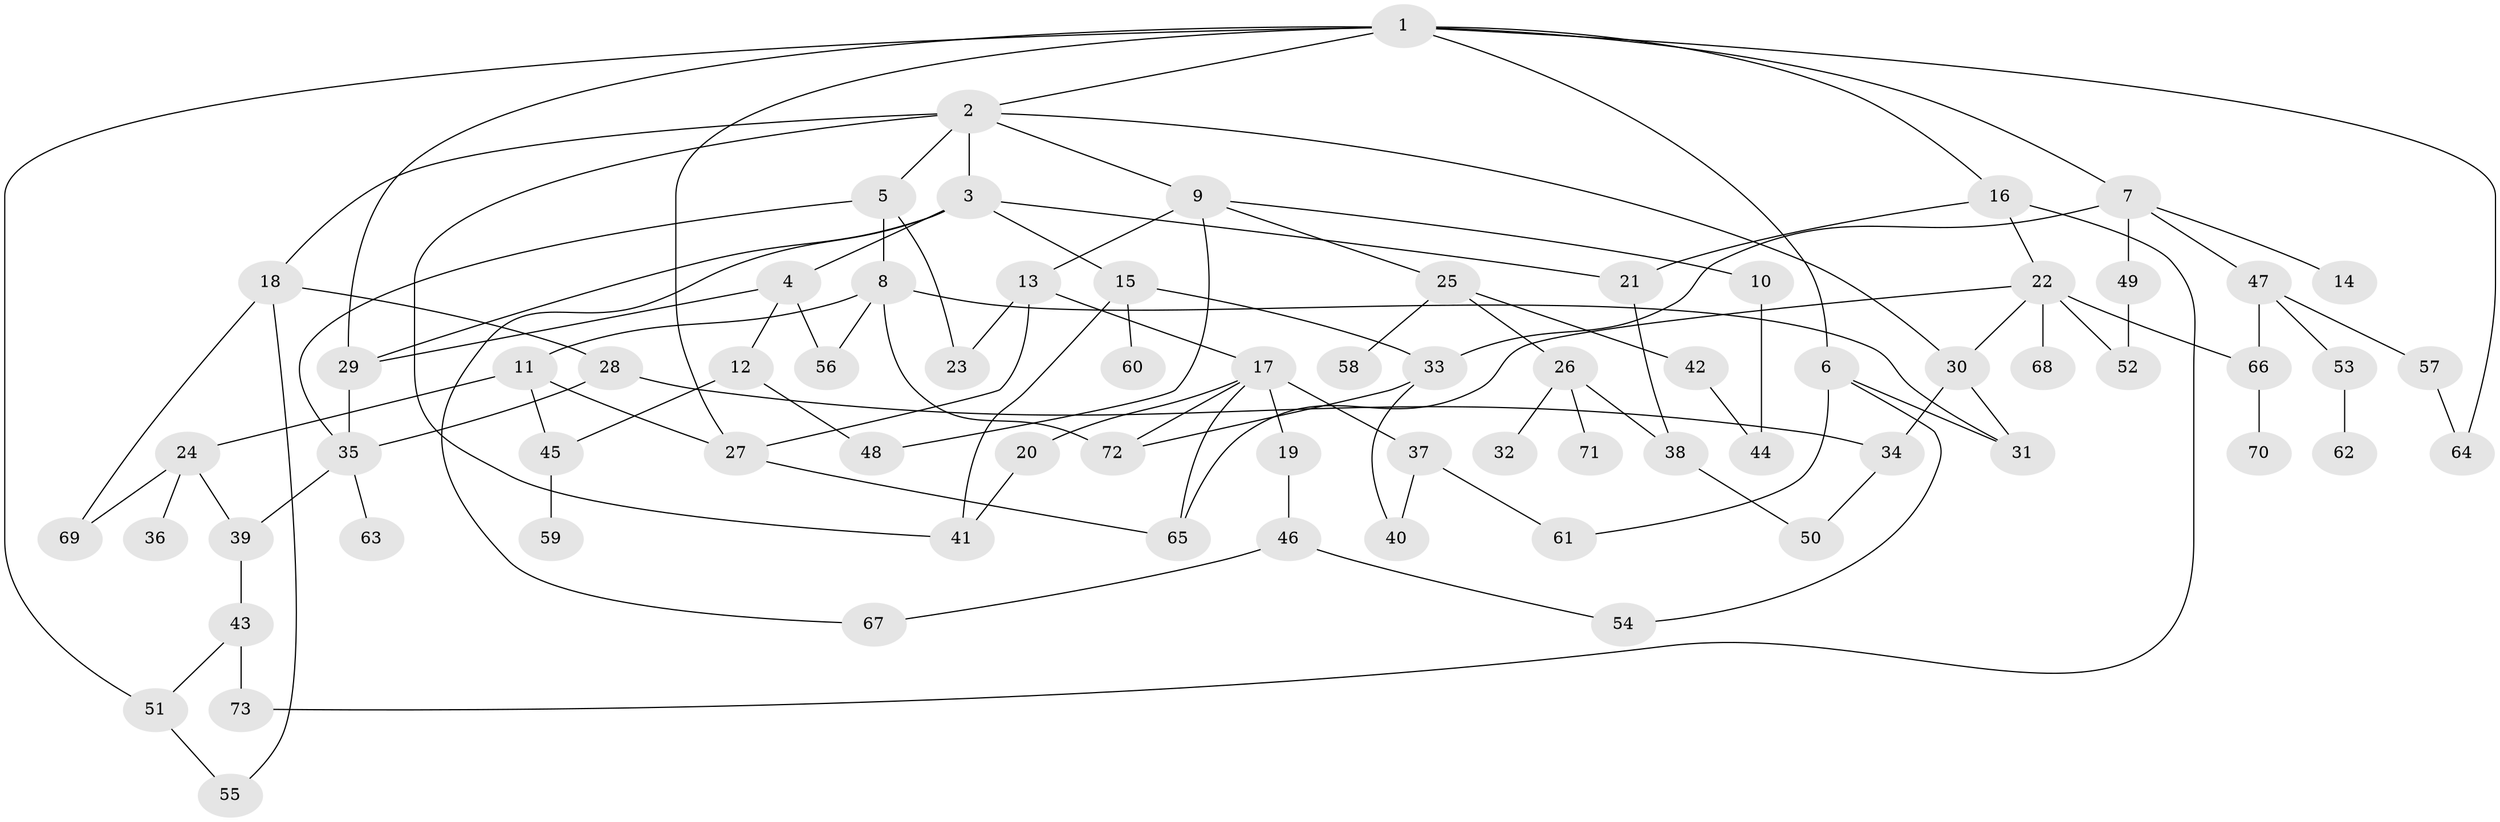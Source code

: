 // coarse degree distribution, {9: 0.043478260869565216, 5: 0.2391304347826087, 4: 0.08695652173913043, 7: 0.043478260869565216, 2: 0.2826086956521739, 3: 0.15217391304347827, 1: 0.13043478260869565, 6: 0.021739130434782608}
// Generated by graph-tools (version 1.1) at 2025/51/02/27/25 19:51:36]
// undirected, 73 vertices, 109 edges
graph export_dot {
graph [start="1"]
  node [color=gray90,style=filled];
  1;
  2;
  3;
  4;
  5;
  6;
  7;
  8;
  9;
  10;
  11;
  12;
  13;
  14;
  15;
  16;
  17;
  18;
  19;
  20;
  21;
  22;
  23;
  24;
  25;
  26;
  27;
  28;
  29;
  30;
  31;
  32;
  33;
  34;
  35;
  36;
  37;
  38;
  39;
  40;
  41;
  42;
  43;
  44;
  45;
  46;
  47;
  48;
  49;
  50;
  51;
  52;
  53;
  54;
  55;
  56;
  57;
  58;
  59;
  60;
  61;
  62;
  63;
  64;
  65;
  66;
  67;
  68;
  69;
  70;
  71;
  72;
  73;
  1 -- 2;
  1 -- 6;
  1 -- 7;
  1 -- 16;
  1 -- 29;
  1 -- 64;
  1 -- 27;
  1 -- 51;
  2 -- 3;
  2 -- 5;
  2 -- 9;
  2 -- 18;
  2 -- 30;
  2 -- 41;
  3 -- 4;
  3 -- 15;
  3 -- 67;
  3 -- 29;
  3 -- 21;
  4 -- 12;
  4 -- 56;
  4 -- 29;
  5 -- 8;
  5 -- 23;
  5 -- 35;
  6 -- 54;
  6 -- 61;
  6 -- 31;
  7 -- 14;
  7 -- 33;
  7 -- 47;
  7 -- 49;
  8 -- 11;
  8 -- 56;
  8 -- 31;
  8 -- 72;
  9 -- 10;
  9 -- 13;
  9 -- 25;
  9 -- 48;
  10 -- 44;
  11 -- 24;
  11 -- 27;
  11 -- 45;
  12 -- 48;
  12 -- 45;
  13 -- 17;
  13 -- 27;
  13 -- 23;
  15 -- 60;
  15 -- 41;
  15 -- 33;
  16 -- 21;
  16 -- 22;
  16 -- 73;
  17 -- 19;
  17 -- 20;
  17 -- 37;
  17 -- 65;
  17 -- 72;
  18 -- 28;
  18 -- 55;
  18 -- 69;
  19 -- 46;
  20 -- 41;
  21 -- 38;
  22 -- 52;
  22 -- 68;
  22 -- 30;
  22 -- 65;
  22 -- 66;
  24 -- 36;
  24 -- 69;
  24 -- 39;
  25 -- 26;
  25 -- 42;
  25 -- 58;
  26 -- 32;
  26 -- 38;
  26 -- 71;
  27 -- 65;
  28 -- 34;
  28 -- 35;
  29 -- 35;
  30 -- 31;
  30 -- 34;
  33 -- 40;
  33 -- 72;
  34 -- 50;
  35 -- 39;
  35 -- 63;
  37 -- 61;
  37 -- 40;
  38 -- 50;
  39 -- 43;
  42 -- 44;
  43 -- 51;
  43 -- 73;
  45 -- 59;
  46 -- 67;
  46 -- 54;
  47 -- 53;
  47 -- 57;
  47 -- 66;
  49 -- 52;
  51 -- 55;
  53 -- 62;
  57 -- 64;
  66 -- 70;
}
